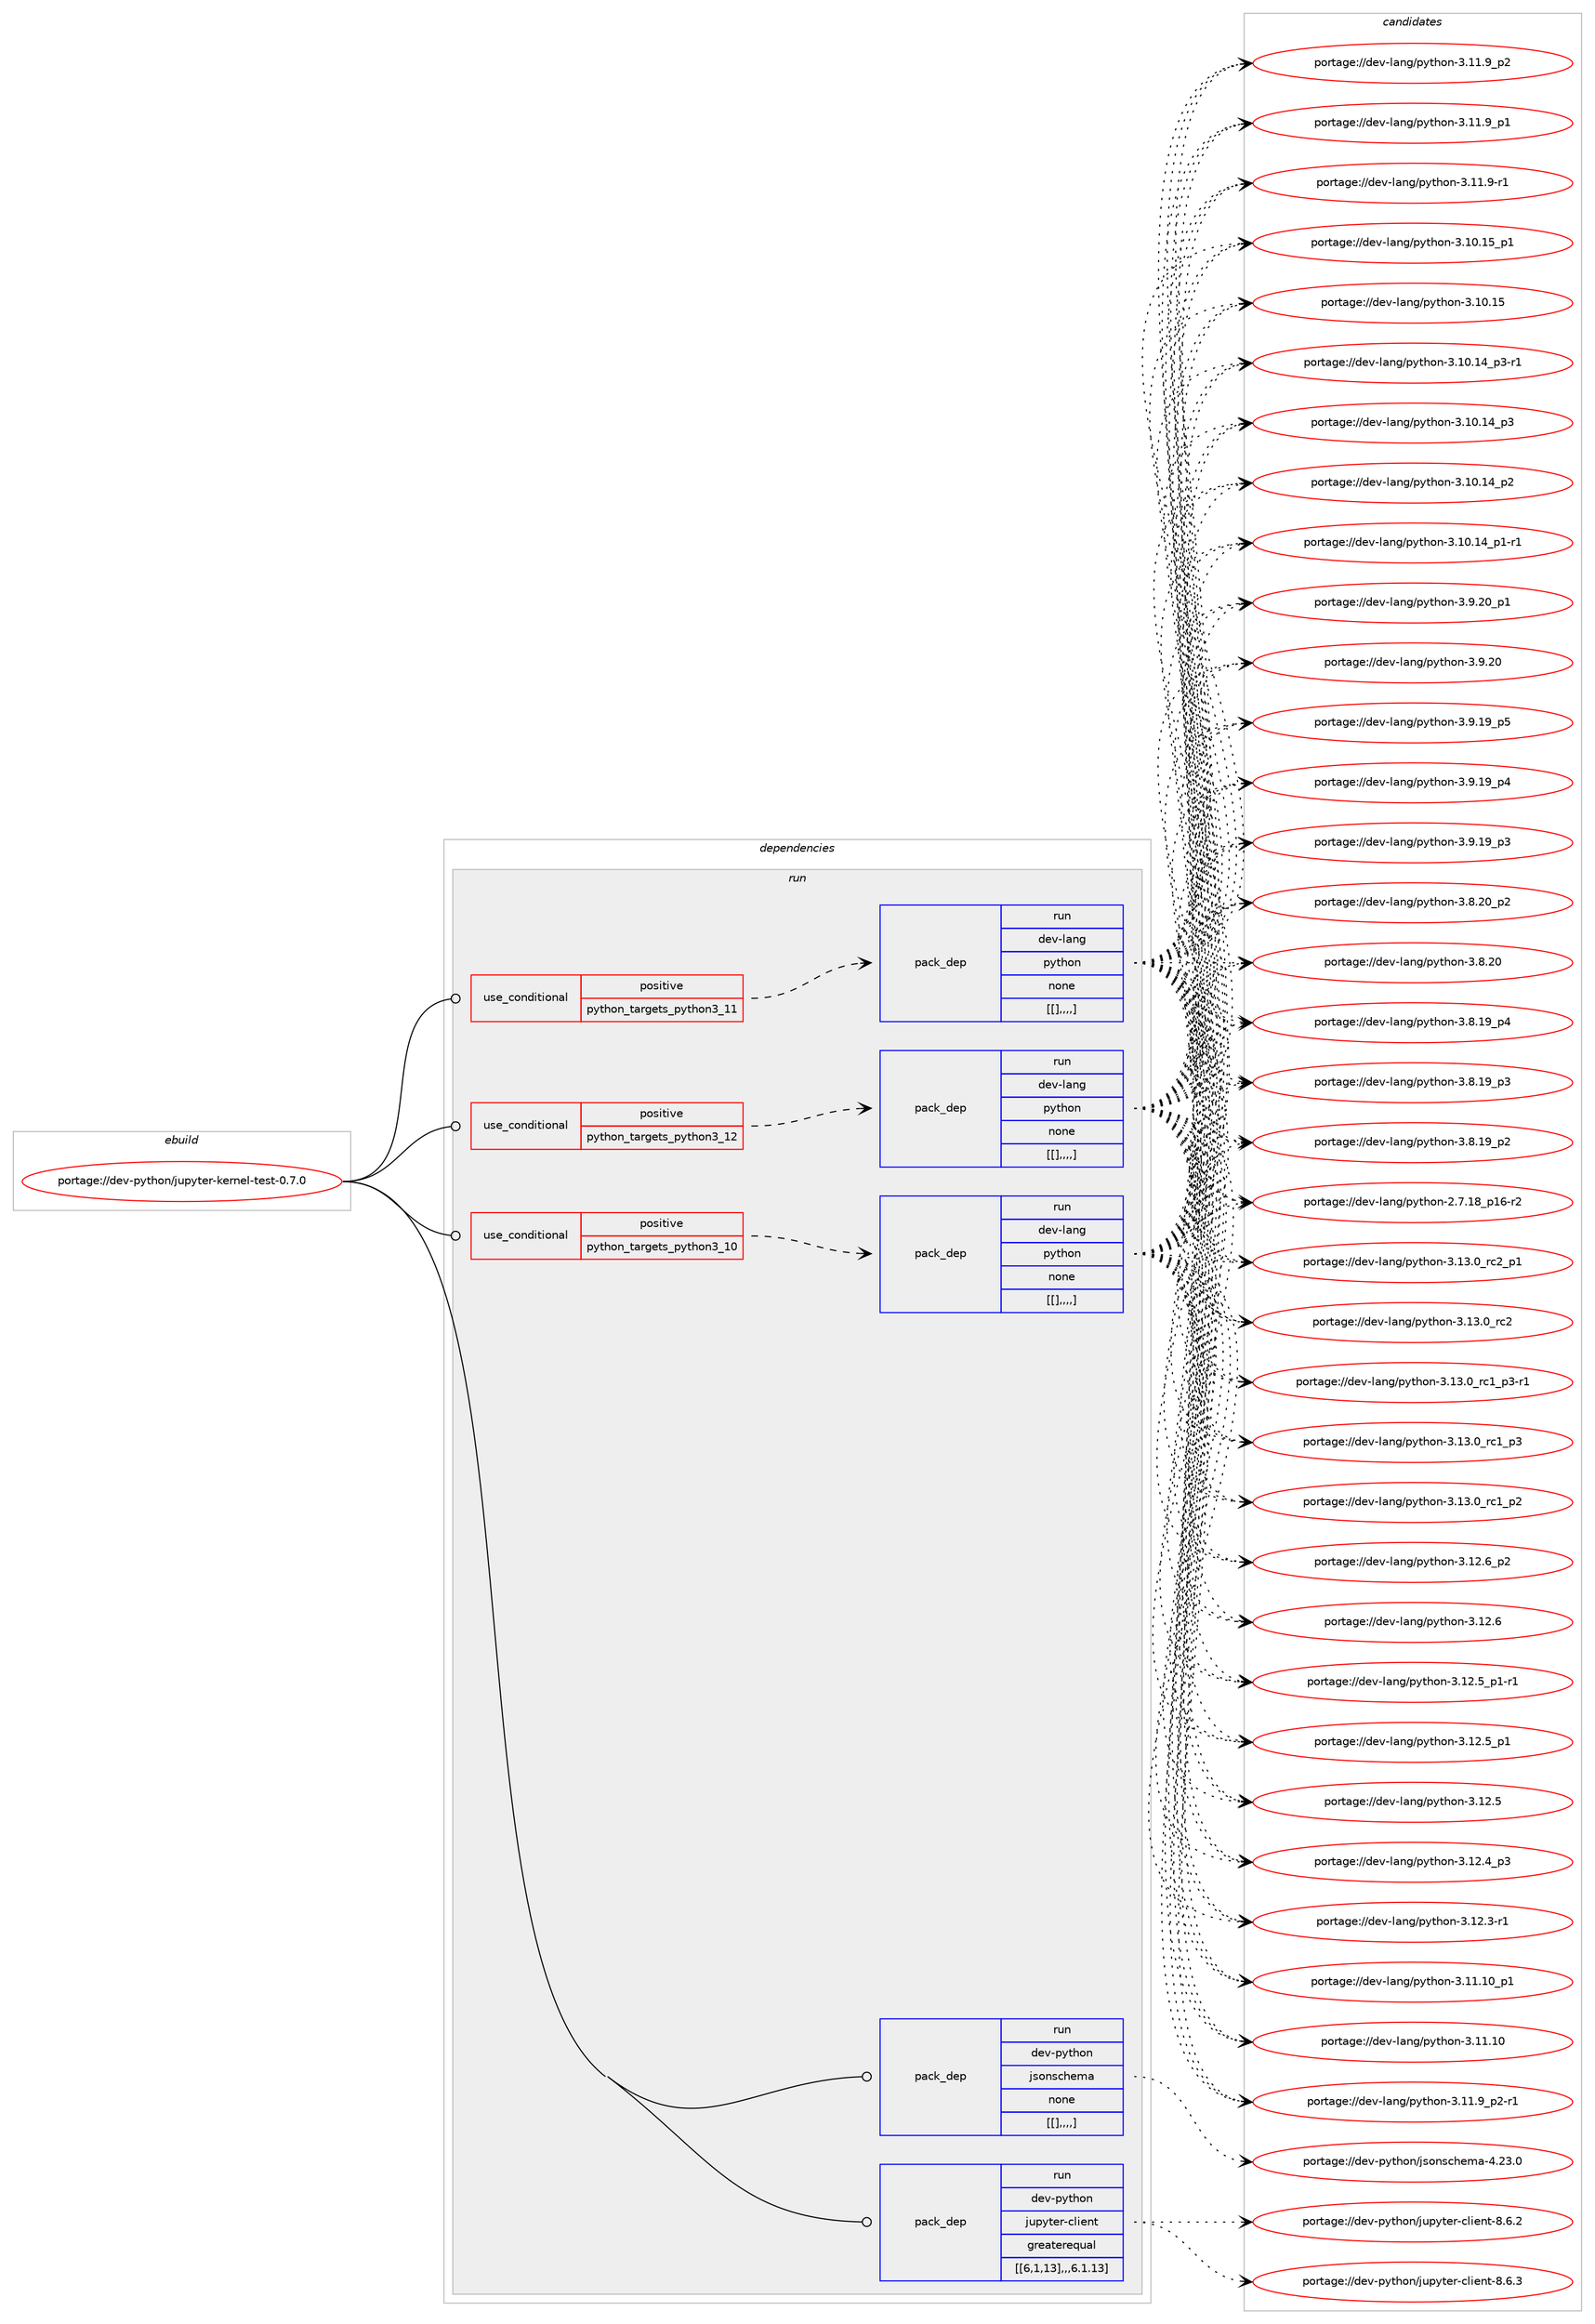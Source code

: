 digraph prolog {

# *************
# Graph options
# *************

newrank=true;
concentrate=true;
compound=true;
graph [rankdir=LR,fontname=Helvetica,fontsize=10,ranksep=1.5];#, ranksep=2.5, nodesep=0.2];
edge  [arrowhead=vee];
node  [fontname=Helvetica,fontsize=10];

# **********
# The ebuild
# **********

subgraph cluster_leftcol {
color=gray;
label=<<i>ebuild</i>>;
id [label="portage://dev-python/jupyter-kernel-test-0.7.0", color=red, width=4, href="../dev-python/jupyter-kernel-test-0.7.0.svg"];
}

# ****************
# The dependencies
# ****************

subgraph cluster_midcol {
color=gray;
label=<<i>dependencies</i>>;
subgraph cluster_compile {
fillcolor="#eeeeee";
style=filled;
label=<<i>compile</i>>;
}
subgraph cluster_compileandrun {
fillcolor="#eeeeee";
style=filled;
label=<<i>compile and run</i>>;
}
subgraph cluster_run {
fillcolor="#eeeeee";
style=filled;
label=<<i>run</i>>;
subgraph cond35184 {
dependency151129 [label=<<TABLE BORDER="0" CELLBORDER="1" CELLSPACING="0" CELLPADDING="4"><TR><TD ROWSPAN="3" CELLPADDING="10">use_conditional</TD></TR><TR><TD>positive</TD></TR><TR><TD>python_targets_python3_10</TD></TR></TABLE>>, shape=none, color=red];
subgraph pack114731 {
dependency151130 [label=<<TABLE BORDER="0" CELLBORDER="1" CELLSPACING="0" CELLPADDING="4" WIDTH="220"><TR><TD ROWSPAN="6" CELLPADDING="30">pack_dep</TD></TR><TR><TD WIDTH="110">run</TD></TR><TR><TD>dev-lang</TD></TR><TR><TD>python</TD></TR><TR><TD>none</TD></TR><TR><TD>[[],,,,]</TD></TR></TABLE>>, shape=none, color=blue];
}
dependency151129:e -> dependency151130:w [weight=20,style="dashed",arrowhead="vee"];
}
id:e -> dependency151129:w [weight=20,style="solid",arrowhead="odot"];
subgraph cond35185 {
dependency151131 [label=<<TABLE BORDER="0" CELLBORDER="1" CELLSPACING="0" CELLPADDING="4"><TR><TD ROWSPAN="3" CELLPADDING="10">use_conditional</TD></TR><TR><TD>positive</TD></TR><TR><TD>python_targets_python3_11</TD></TR></TABLE>>, shape=none, color=red];
subgraph pack114732 {
dependency151132 [label=<<TABLE BORDER="0" CELLBORDER="1" CELLSPACING="0" CELLPADDING="4" WIDTH="220"><TR><TD ROWSPAN="6" CELLPADDING="30">pack_dep</TD></TR><TR><TD WIDTH="110">run</TD></TR><TR><TD>dev-lang</TD></TR><TR><TD>python</TD></TR><TR><TD>none</TD></TR><TR><TD>[[],,,,]</TD></TR></TABLE>>, shape=none, color=blue];
}
dependency151131:e -> dependency151132:w [weight=20,style="dashed",arrowhead="vee"];
}
id:e -> dependency151131:w [weight=20,style="solid",arrowhead="odot"];
subgraph cond35186 {
dependency151133 [label=<<TABLE BORDER="0" CELLBORDER="1" CELLSPACING="0" CELLPADDING="4"><TR><TD ROWSPAN="3" CELLPADDING="10">use_conditional</TD></TR><TR><TD>positive</TD></TR><TR><TD>python_targets_python3_12</TD></TR></TABLE>>, shape=none, color=red];
subgraph pack114733 {
dependency151134 [label=<<TABLE BORDER="0" CELLBORDER="1" CELLSPACING="0" CELLPADDING="4" WIDTH="220"><TR><TD ROWSPAN="6" CELLPADDING="30">pack_dep</TD></TR><TR><TD WIDTH="110">run</TD></TR><TR><TD>dev-lang</TD></TR><TR><TD>python</TD></TR><TR><TD>none</TD></TR><TR><TD>[[],,,,]</TD></TR></TABLE>>, shape=none, color=blue];
}
dependency151133:e -> dependency151134:w [weight=20,style="dashed",arrowhead="vee"];
}
id:e -> dependency151133:w [weight=20,style="solid",arrowhead="odot"];
subgraph pack114734 {
dependency151135 [label=<<TABLE BORDER="0" CELLBORDER="1" CELLSPACING="0" CELLPADDING="4" WIDTH="220"><TR><TD ROWSPAN="6" CELLPADDING="30">pack_dep</TD></TR><TR><TD WIDTH="110">run</TD></TR><TR><TD>dev-python</TD></TR><TR><TD>jsonschema</TD></TR><TR><TD>none</TD></TR><TR><TD>[[],,,,]</TD></TR></TABLE>>, shape=none, color=blue];
}
id:e -> dependency151135:w [weight=20,style="solid",arrowhead="odot"];
subgraph pack114735 {
dependency151136 [label=<<TABLE BORDER="0" CELLBORDER="1" CELLSPACING="0" CELLPADDING="4" WIDTH="220"><TR><TD ROWSPAN="6" CELLPADDING="30">pack_dep</TD></TR><TR><TD WIDTH="110">run</TD></TR><TR><TD>dev-python</TD></TR><TR><TD>jupyter-client</TD></TR><TR><TD>greaterequal</TD></TR><TR><TD>[[6,1,13],,,6.1.13]</TD></TR></TABLE>>, shape=none, color=blue];
}
id:e -> dependency151136:w [weight=20,style="solid",arrowhead="odot"];
}
}

# **************
# The candidates
# **************

subgraph cluster_choices {
rank=same;
color=gray;
label=<<i>candidates</i>>;

subgraph choice114731 {
color=black;
nodesep=1;
choice100101118451089711010347112121116104111110455146495146489511499509511249 [label="portage://dev-lang/python-3.13.0_rc2_p1", color=red, width=4,href="../dev-lang/python-3.13.0_rc2_p1.svg"];
choice10010111845108971101034711212111610411111045514649514648951149950 [label="portage://dev-lang/python-3.13.0_rc2", color=red, width=4,href="../dev-lang/python-3.13.0_rc2.svg"];
choice1001011184510897110103471121211161041111104551464951464895114994995112514511449 [label="portage://dev-lang/python-3.13.0_rc1_p3-r1", color=red, width=4,href="../dev-lang/python-3.13.0_rc1_p3-r1.svg"];
choice100101118451089711010347112121116104111110455146495146489511499499511251 [label="portage://dev-lang/python-3.13.0_rc1_p3", color=red, width=4,href="../dev-lang/python-3.13.0_rc1_p3.svg"];
choice100101118451089711010347112121116104111110455146495146489511499499511250 [label="portage://dev-lang/python-3.13.0_rc1_p2", color=red, width=4,href="../dev-lang/python-3.13.0_rc1_p2.svg"];
choice100101118451089711010347112121116104111110455146495046549511250 [label="portage://dev-lang/python-3.12.6_p2", color=red, width=4,href="../dev-lang/python-3.12.6_p2.svg"];
choice10010111845108971101034711212111610411111045514649504654 [label="portage://dev-lang/python-3.12.6", color=red, width=4,href="../dev-lang/python-3.12.6.svg"];
choice1001011184510897110103471121211161041111104551464950465395112494511449 [label="portage://dev-lang/python-3.12.5_p1-r1", color=red, width=4,href="../dev-lang/python-3.12.5_p1-r1.svg"];
choice100101118451089711010347112121116104111110455146495046539511249 [label="portage://dev-lang/python-3.12.5_p1", color=red, width=4,href="../dev-lang/python-3.12.5_p1.svg"];
choice10010111845108971101034711212111610411111045514649504653 [label="portage://dev-lang/python-3.12.5", color=red, width=4,href="../dev-lang/python-3.12.5.svg"];
choice100101118451089711010347112121116104111110455146495046529511251 [label="portage://dev-lang/python-3.12.4_p3", color=red, width=4,href="../dev-lang/python-3.12.4_p3.svg"];
choice100101118451089711010347112121116104111110455146495046514511449 [label="portage://dev-lang/python-3.12.3-r1", color=red, width=4,href="../dev-lang/python-3.12.3-r1.svg"];
choice10010111845108971101034711212111610411111045514649494649489511249 [label="portage://dev-lang/python-3.11.10_p1", color=red, width=4,href="../dev-lang/python-3.11.10_p1.svg"];
choice1001011184510897110103471121211161041111104551464949464948 [label="portage://dev-lang/python-3.11.10", color=red, width=4,href="../dev-lang/python-3.11.10.svg"];
choice1001011184510897110103471121211161041111104551464949465795112504511449 [label="portage://dev-lang/python-3.11.9_p2-r1", color=red, width=4,href="../dev-lang/python-3.11.9_p2-r1.svg"];
choice100101118451089711010347112121116104111110455146494946579511250 [label="portage://dev-lang/python-3.11.9_p2", color=red, width=4,href="../dev-lang/python-3.11.9_p2.svg"];
choice100101118451089711010347112121116104111110455146494946579511249 [label="portage://dev-lang/python-3.11.9_p1", color=red, width=4,href="../dev-lang/python-3.11.9_p1.svg"];
choice100101118451089711010347112121116104111110455146494946574511449 [label="portage://dev-lang/python-3.11.9-r1", color=red, width=4,href="../dev-lang/python-3.11.9-r1.svg"];
choice10010111845108971101034711212111610411111045514649484649539511249 [label="portage://dev-lang/python-3.10.15_p1", color=red, width=4,href="../dev-lang/python-3.10.15_p1.svg"];
choice1001011184510897110103471121211161041111104551464948464953 [label="portage://dev-lang/python-3.10.15", color=red, width=4,href="../dev-lang/python-3.10.15.svg"];
choice100101118451089711010347112121116104111110455146494846495295112514511449 [label="portage://dev-lang/python-3.10.14_p3-r1", color=red, width=4,href="../dev-lang/python-3.10.14_p3-r1.svg"];
choice10010111845108971101034711212111610411111045514649484649529511251 [label="portage://dev-lang/python-3.10.14_p3", color=red, width=4,href="../dev-lang/python-3.10.14_p3.svg"];
choice10010111845108971101034711212111610411111045514649484649529511250 [label="portage://dev-lang/python-3.10.14_p2", color=red, width=4,href="../dev-lang/python-3.10.14_p2.svg"];
choice100101118451089711010347112121116104111110455146494846495295112494511449 [label="portage://dev-lang/python-3.10.14_p1-r1", color=red, width=4,href="../dev-lang/python-3.10.14_p1-r1.svg"];
choice100101118451089711010347112121116104111110455146574650489511249 [label="portage://dev-lang/python-3.9.20_p1", color=red, width=4,href="../dev-lang/python-3.9.20_p1.svg"];
choice10010111845108971101034711212111610411111045514657465048 [label="portage://dev-lang/python-3.9.20", color=red, width=4,href="../dev-lang/python-3.9.20.svg"];
choice100101118451089711010347112121116104111110455146574649579511253 [label="portage://dev-lang/python-3.9.19_p5", color=red, width=4,href="../dev-lang/python-3.9.19_p5.svg"];
choice100101118451089711010347112121116104111110455146574649579511252 [label="portage://dev-lang/python-3.9.19_p4", color=red, width=4,href="../dev-lang/python-3.9.19_p4.svg"];
choice100101118451089711010347112121116104111110455146574649579511251 [label="portage://dev-lang/python-3.9.19_p3", color=red, width=4,href="../dev-lang/python-3.9.19_p3.svg"];
choice100101118451089711010347112121116104111110455146564650489511250 [label="portage://dev-lang/python-3.8.20_p2", color=red, width=4,href="../dev-lang/python-3.8.20_p2.svg"];
choice10010111845108971101034711212111610411111045514656465048 [label="portage://dev-lang/python-3.8.20", color=red, width=4,href="../dev-lang/python-3.8.20.svg"];
choice100101118451089711010347112121116104111110455146564649579511252 [label="portage://dev-lang/python-3.8.19_p4", color=red, width=4,href="../dev-lang/python-3.8.19_p4.svg"];
choice100101118451089711010347112121116104111110455146564649579511251 [label="portage://dev-lang/python-3.8.19_p3", color=red, width=4,href="../dev-lang/python-3.8.19_p3.svg"];
choice100101118451089711010347112121116104111110455146564649579511250 [label="portage://dev-lang/python-3.8.19_p2", color=red, width=4,href="../dev-lang/python-3.8.19_p2.svg"];
choice100101118451089711010347112121116104111110455046554649569511249544511450 [label="portage://dev-lang/python-2.7.18_p16-r2", color=red, width=4,href="../dev-lang/python-2.7.18_p16-r2.svg"];
dependency151130:e -> choice100101118451089711010347112121116104111110455146495146489511499509511249:w [style=dotted,weight="100"];
dependency151130:e -> choice10010111845108971101034711212111610411111045514649514648951149950:w [style=dotted,weight="100"];
dependency151130:e -> choice1001011184510897110103471121211161041111104551464951464895114994995112514511449:w [style=dotted,weight="100"];
dependency151130:e -> choice100101118451089711010347112121116104111110455146495146489511499499511251:w [style=dotted,weight="100"];
dependency151130:e -> choice100101118451089711010347112121116104111110455146495146489511499499511250:w [style=dotted,weight="100"];
dependency151130:e -> choice100101118451089711010347112121116104111110455146495046549511250:w [style=dotted,weight="100"];
dependency151130:e -> choice10010111845108971101034711212111610411111045514649504654:w [style=dotted,weight="100"];
dependency151130:e -> choice1001011184510897110103471121211161041111104551464950465395112494511449:w [style=dotted,weight="100"];
dependency151130:e -> choice100101118451089711010347112121116104111110455146495046539511249:w [style=dotted,weight="100"];
dependency151130:e -> choice10010111845108971101034711212111610411111045514649504653:w [style=dotted,weight="100"];
dependency151130:e -> choice100101118451089711010347112121116104111110455146495046529511251:w [style=dotted,weight="100"];
dependency151130:e -> choice100101118451089711010347112121116104111110455146495046514511449:w [style=dotted,weight="100"];
dependency151130:e -> choice10010111845108971101034711212111610411111045514649494649489511249:w [style=dotted,weight="100"];
dependency151130:e -> choice1001011184510897110103471121211161041111104551464949464948:w [style=dotted,weight="100"];
dependency151130:e -> choice1001011184510897110103471121211161041111104551464949465795112504511449:w [style=dotted,weight="100"];
dependency151130:e -> choice100101118451089711010347112121116104111110455146494946579511250:w [style=dotted,weight="100"];
dependency151130:e -> choice100101118451089711010347112121116104111110455146494946579511249:w [style=dotted,weight="100"];
dependency151130:e -> choice100101118451089711010347112121116104111110455146494946574511449:w [style=dotted,weight="100"];
dependency151130:e -> choice10010111845108971101034711212111610411111045514649484649539511249:w [style=dotted,weight="100"];
dependency151130:e -> choice1001011184510897110103471121211161041111104551464948464953:w [style=dotted,weight="100"];
dependency151130:e -> choice100101118451089711010347112121116104111110455146494846495295112514511449:w [style=dotted,weight="100"];
dependency151130:e -> choice10010111845108971101034711212111610411111045514649484649529511251:w [style=dotted,weight="100"];
dependency151130:e -> choice10010111845108971101034711212111610411111045514649484649529511250:w [style=dotted,weight="100"];
dependency151130:e -> choice100101118451089711010347112121116104111110455146494846495295112494511449:w [style=dotted,weight="100"];
dependency151130:e -> choice100101118451089711010347112121116104111110455146574650489511249:w [style=dotted,weight="100"];
dependency151130:e -> choice10010111845108971101034711212111610411111045514657465048:w [style=dotted,weight="100"];
dependency151130:e -> choice100101118451089711010347112121116104111110455146574649579511253:w [style=dotted,weight="100"];
dependency151130:e -> choice100101118451089711010347112121116104111110455146574649579511252:w [style=dotted,weight="100"];
dependency151130:e -> choice100101118451089711010347112121116104111110455146574649579511251:w [style=dotted,weight="100"];
dependency151130:e -> choice100101118451089711010347112121116104111110455146564650489511250:w [style=dotted,weight="100"];
dependency151130:e -> choice10010111845108971101034711212111610411111045514656465048:w [style=dotted,weight="100"];
dependency151130:e -> choice100101118451089711010347112121116104111110455146564649579511252:w [style=dotted,weight="100"];
dependency151130:e -> choice100101118451089711010347112121116104111110455146564649579511251:w [style=dotted,weight="100"];
dependency151130:e -> choice100101118451089711010347112121116104111110455146564649579511250:w [style=dotted,weight="100"];
dependency151130:e -> choice100101118451089711010347112121116104111110455046554649569511249544511450:w [style=dotted,weight="100"];
}
subgraph choice114732 {
color=black;
nodesep=1;
choice100101118451089711010347112121116104111110455146495146489511499509511249 [label="portage://dev-lang/python-3.13.0_rc2_p1", color=red, width=4,href="../dev-lang/python-3.13.0_rc2_p1.svg"];
choice10010111845108971101034711212111610411111045514649514648951149950 [label="portage://dev-lang/python-3.13.0_rc2", color=red, width=4,href="../dev-lang/python-3.13.0_rc2.svg"];
choice1001011184510897110103471121211161041111104551464951464895114994995112514511449 [label="portage://dev-lang/python-3.13.0_rc1_p3-r1", color=red, width=4,href="../dev-lang/python-3.13.0_rc1_p3-r1.svg"];
choice100101118451089711010347112121116104111110455146495146489511499499511251 [label="portage://dev-lang/python-3.13.0_rc1_p3", color=red, width=4,href="../dev-lang/python-3.13.0_rc1_p3.svg"];
choice100101118451089711010347112121116104111110455146495146489511499499511250 [label="portage://dev-lang/python-3.13.0_rc1_p2", color=red, width=4,href="../dev-lang/python-3.13.0_rc1_p2.svg"];
choice100101118451089711010347112121116104111110455146495046549511250 [label="portage://dev-lang/python-3.12.6_p2", color=red, width=4,href="../dev-lang/python-3.12.6_p2.svg"];
choice10010111845108971101034711212111610411111045514649504654 [label="portage://dev-lang/python-3.12.6", color=red, width=4,href="../dev-lang/python-3.12.6.svg"];
choice1001011184510897110103471121211161041111104551464950465395112494511449 [label="portage://dev-lang/python-3.12.5_p1-r1", color=red, width=4,href="../dev-lang/python-3.12.5_p1-r1.svg"];
choice100101118451089711010347112121116104111110455146495046539511249 [label="portage://dev-lang/python-3.12.5_p1", color=red, width=4,href="../dev-lang/python-3.12.5_p1.svg"];
choice10010111845108971101034711212111610411111045514649504653 [label="portage://dev-lang/python-3.12.5", color=red, width=4,href="../dev-lang/python-3.12.5.svg"];
choice100101118451089711010347112121116104111110455146495046529511251 [label="portage://dev-lang/python-3.12.4_p3", color=red, width=4,href="../dev-lang/python-3.12.4_p3.svg"];
choice100101118451089711010347112121116104111110455146495046514511449 [label="portage://dev-lang/python-3.12.3-r1", color=red, width=4,href="../dev-lang/python-3.12.3-r1.svg"];
choice10010111845108971101034711212111610411111045514649494649489511249 [label="portage://dev-lang/python-3.11.10_p1", color=red, width=4,href="../dev-lang/python-3.11.10_p1.svg"];
choice1001011184510897110103471121211161041111104551464949464948 [label="portage://dev-lang/python-3.11.10", color=red, width=4,href="../dev-lang/python-3.11.10.svg"];
choice1001011184510897110103471121211161041111104551464949465795112504511449 [label="portage://dev-lang/python-3.11.9_p2-r1", color=red, width=4,href="../dev-lang/python-3.11.9_p2-r1.svg"];
choice100101118451089711010347112121116104111110455146494946579511250 [label="portage://dev-lang/python-3.11.9_p2", color=red, width=4,href="../dev-lang/python-3.11.9_p2.svg"];
choice100101118451089711010347112121116104111110455146494946579511249 [label="portage://dev-lang/python-3.11.9_p1", color=red, width=4,href="../dev-lang/python-3.11.9_p1.svg"];
choice100101118451089711010347112121116104111110455146494946574511449 [label="portage://dev-lang/python-3.11.9-r1", color=red, width=4,href="../dev-lang/python-3.11.9-r1.svg"];
choice10010111845108971101034711212111610411111045514649484649539511249 [label="portage://dev-lang/python-3.10.15_p1", color=red, width=4,href="../dev-lang/python-3.10.15_p1.svg"];
choice1001011184510897110103471121211161041111104551464948464953 [label="portage://dev-lang/python-3.10.15", color=red, width=4,href="../dev-lang/python-3.10.15.svg"];
choice100101118451089711010347112121116104111110455146494846495295112514511449 [label="portage://dev-lang/python-3.10.14_p3-r1", color=red, width=4,href="../dev-lang/python-3.10.14_p3-r1.svg"];
choice10010111845108971101034711212111610411111045514649484649529511251 [label="portage://dev-lang/python-3.10.14_p3", color=red, width=4,href="../dev-lang/python-3.10.14_p3.svg"];
choice10010111845108971101034711212111610411111045514649484649529511250 [label="portage://dev-lang/python-3.10.14_p2", color=red, width=4,href="../dev-lang/python-3.10.14_p2.svg"];
choice100101118451089711010347112121116104111110455146494846495295112494511449 [label="portage://dev-lang/python-3.10.14_p1-r1", color=red, width=4,href="../dev-lang/python-3.10.14_p1-r1.svg"];
choice100101118451089711010347112121116104111110455146574650489511249 [label="portage://dev-lang/python-3.9.20_p1", color=red, width=4,href="../dev-lang/python-3.9.20_p1.svg"];
choice10010111845108971101034711212111610411111045514657465048 [label="portage://dev-lang/python-3.9.20", color=red, width=4,href="../dev-lang/python-3.9.20.svg"];
choice100101118451089711010347112121116104111110455146574649579511253 [label="portage://dev-lang/python-3.9.19_p5", color=red, width=4,href="../dev-lang/python-3.9.19_p5.svg"];
choice100101118451089711010347112121116104111110455146574649579511252 [label="portage://dev-lang/python-3.9.19_p4", color=red, width=4,href="../dev-lang/python-3.9.19_p4.svg"];
choice100101118451089711010347112121116104111110455146574649579511251 [label="portage://dev-lang/python-3.9.19_p3", color=red, width=4,href="../dev-lang/python-3.9.19_p3.svg"];
choice100101118451089711010347112121116104111110455146564650489511250 [label="portage://dev-lang/python-3.8.20_p2", color=red, width=4,href="../dev-lang/python-3.8.20_p2.svg"];
choice10010111845108971101034711212111610411111045514656465048 [label="portage://dev-lang/python-3.8.20", color=red, width=4,href="../dev-lang/python-3.8.20.svg"];
choice100101118451089711010347112121116104111110455146564649579511252 [label="portage://dev-lang/python-3.8.19_p4", color=red, width=4,href="../dev-lang/python-3.8.19_p4.svg"];
choice100101118451089711010347112121116104111110455146564649579511251 [label="portage://dev-lang/python-3.8.19_p3", color=red, width=4,href="../dev-lang/python-3.8.19_p3.svg"];
choice100101118451089711010347112121116104111110455146564649579511250 [label="portage://dev-lang/python-3.8.19_p2", color=red, width=4,href="../dev-lang/python-3.8.19_p2.svg"];
choice100101118451089711010347112121116104111110455046554649569511249544511450 [label="portage://dev-lang/python-2.7.18_p16-r2", color=red, width=4,href="../dev-lang/python-2.7.18_p16-r2.svg"];
dependency151132:e -> choice100101118451089711010347112121116104111110455146495146489511499509511249:w [style=dotted,weight="100"];
dependency151132:e -> choice10010111845108971101034711212111610411111045514649514648951149950:w [style=dotted,weight="100"];
dependency151132:e -> choice1001011184510897110103471121211161041111104551464951464895114994995112514511449:w [style=dotted,weight="100"];
dependency151132:e -> choice100101118451089711010347112121116104111110455146495146489511499499511251:w [style=dotted,weight="100"];
dependency151132:e -> choice100101118451089711010347112121116104111110455146495146489511499499511250:w [style=dotted,weight="100"];
dependency151132:e -> choice100101118451089711010347112121116104111110455146495046549511250:w [style=dotted,weight="100"];
dependency151132:e -> choice10010111845108971101034711212111610411111045514649504654:w [style=dotted,weight="100"];
dependency151132:e -> choice1001011184510897110103471121211161041111104551464950465395112494511449:w [style=dotted,weight="100"];
dependency151132:e -> choice100101118451089711010347112121116104111110455146495046539511249:w [style=dotted,weight="100"];
dependency151132:e -> choice10010111845108971101034711212111610411111045514649504653:w [style=dotted,weight="100"];
dependency151132:e -> choice100101118451089711010347112121116104111110455146495046529511251:w [style=dotted,weight="100"];
dependency151132:e -> choice100101118451089711010347112121116104111110455146495046514511449:w [style=dotted,weight="100"];
dependency151132:e -> choice10010111845108971101034711212111610411111045514649494649489511249:w [style=dotted,weight="100"];
dependency151132:e -> choice1001011184510897110103471121211161041111104551464949464948:w [style=dotted,weight="100"];
dependency151132:e -> choice1001011184510897110103471121211161041111104551464949465795112504511449:w [style=dotted,weight="100"];
dependency151132:e -> choice100101118451089711010347112121116104111110455146494946579511250:w [style=dotted,weight="100"];
dependency151132:e -> choice100101118451089711010347112121116104111110455146494946579511249:w [style=dotted,weight="100"];
dependency151132:e -> choice100101118451089711010347112121116104111110455146494946574511449:w [style=dotted,weight="100"];
dependency151132:e -> choice10010111845108971101034711212111610411111045514649484649539511249:w [style=dotted,weight="100"];
dependency151132:e -> choice1001011184510897110103471121211161041111104551464948464953:w [style=dotted,weight="100"];
dependency151132:e -> choice100101118451089711010347112121116104111110455146494846495295112514511449:w [style=dotted,weight="100"];
dependency151132:e -> choice10010111845108971101034711212111610411111045514649484649529511251:w [style=dotted,weight="100"];
dependency151132:e -> choice10010111845108971101034711212111610411111045514649484649529511250:w [style=dotted,weight="100"];
dependency151132:e -> choice100101118451089711010347112121116104111110455146494846495295112494511449:w [style=dotted,weight="100"];
dependency151132:e -> choice100101118451089711010347112121116104111110455146574650489511249:w [style=dotted,weight="100"];
dependency151132:e -> choice10010111845108971101034711212111610411111045514657465048:w [style=dotted,weight="100"];
dependency151132:e -> choice100101118451089711010347112121116104111110455146574649579511253:w [style=dotted,weight="100"];
dependency151132:e -> choice100101118451089711010347112121116104111110455146574649579511252:w [style=dotted,weight="100"];
dependency151132:e -> choice100101118451089711010347112121116104111110455146574649579511251:w [style=dotted,weight="100"];
dependency151132:e -> choice100101118451089711010347112121116104111110455146564650489511250:w [style=dotted,weight="100"];
dependency151132:e -> choice10010111845108971101034711212111610411111045514656465048:w [style=dotted,weight="100"];
dependency151132:e -> choice100101118451089711010347112121116104111110455146564649579511252:w [style=dotted,weight="100"];
dependency151132:e -> choice100101118451089711010347112121116104111110455146564649579511251:w [style=dotted,weight="100"];
dependency151132:e -> choice100101118451089711010347112121116104111110455146564649579511250:w [style=dotted,weight="100"];
dependency151132:e -> choice100101118451089711010347112121116104111110455046554649569511249544511450:w [style=dotted,weight="100"];
}
subgraph choice114733 {
color=black;
nodesep=1;
choice100101118451089711010347112121116104111110455146495146489511499509511249 [label="portage://dev-lang/python-3.13.0_rc2_p1", color=red, width=4,href="../dev-lang/python-3.13.0_rc2_p1.svg"];
choice10010111845108971101034711212111610411111045514649514648951149950 [label="portage://dev-lang/python-3.13.0_rc2", color=red, width=4,href="../dev-lang/python-3.13.0_rc2.svg"];
choice1001011184510897110103471121211161041111104551464951464895114994995112514511449 [label="portage://dev-lang/python-3.13.0_rc1_p3-r1", color=red, width=4,href="../dev-lang/python-3.13.0_rc1_p3-r1.svg"];
choice100101118451089711010347112121116104111110455146495146489511499499511251 [label="portage://dev-lang/python-3.13.0_rc1_p3", color=red, width=4,href="../dev-lang/python-3.13.0_rc1_p3.svg"];
choice100101118451089711010347112121116104111110455146495146489511499499511250 [label="portage://dev-lang/python-3.13.0_rc1_p2", color=red, width=4,href="../dev-lang/python-3.13.0_rc1_p2.svg"];
choice100101118451089711010347112121116104111110455146495046549511250 [label="portage://dev-lang/python-3.12.6_p2", color=red, width=4,href="../dev-lang/python-3.12.6_p2.svg"];
choice10010111845108971101034711212111610411111045514649504654 [label="portage://dev-lang/python-3.12.6", color=red, width=4,href="../dev-lang/python-3.12.6.svg"];
choice1001011184510897110103471121211161041111104551464950465395112494511449 [label="portage://dev-lang/python-3.12.5_p1-r1", color=red, width=4,href="../dev-lang/python-3.12.5_p1-r1.svg"];
choice100101118451089711010347112121116104111110455146495046539511249 [label="portage://dev-lang/python-3.12.5_p1", color=red, width=4,href="../dev-lang/python-3.12.5_p1.svg"];
choice10010111845108971101034711212111610411111045514649504653 [label="portage://dev-lang/python-3.12.5", color=red, width=4,href="../dev-lang/python-3.12.5.svg"];
choice100101118451089711010347112121116104111110455146495046529511251 [label="portage://dev-lang/python-3.12.4_p3", color=red, width=4,href="../dev-lang/python-3.12.4_p3.svg"];
choice100101118451089711010347112121116104111110455146495046514511449 [label="portage://dev-lang/python-3.12.3-r1", color=red, width=4,href="../dev-lang/python-3.12.3-r1.svg"];
choice10010111845108971101034711212111610411111045514649494649489511249 [label="portage://dev-lang/python-3.11.10_p1", color=red, width=4,href="../dev-lang/python-3.11.10_p1.svg"];
choice1001011184510897110103471121211161041111104551464949464948 [label="portage://dev-lang/python-3.11.10", color=red, width=4,href="../dev-lang/python-3.11.10.svg"];
choice1001011184510897110103471121211161041111104551464949465795112504511449 [label="portage://dev-lang/python-3.11.9_p2-r1", color=red, width=4,href="../dev-lang/python-3.11.9_p2-r1.svg"];
choice100101118451089711010347112121116104111110455146494946579511250 [label="portage://dev-lang/python-3.11.9_p2", color=red, width=4,href="../dev-lang/python-3.11.9_p2.svg"];
choice100101118451089711010347112121116104111110455146494946579511249 [label="portage://dev-lang/python-3.11.9_p1", color=red, width=4,href="../dev-lang/python-3.11.9_p1.svg"];
choice100101118451089711010347112121116104111110455146494946574511449 [label="portage://dev-lang/python-3.11.9-r1", color=red, width=4,href="../dev-lang/python-3.11.9-r1.svg"];
choice10010111845108971101034711212111610411111045514649484649539511249 [label="portage://dev-lang/python-3.10.15_p1", color=red, width=4,href="../dev-lang/python-3.10.15_p1.svg"];
choice1001011184510897110103471121211161041111104551464948464953 [label="portage://dev-lang/python-3.10.15", color=red, width=4,href="../dev-lang/python-3.10.15.svg"];
choice100101118451089711010347112121116104111110455146494846495295112514511449 [label="portage://dev-lang/python-3.10.14_p3-r1", color=red, width=4,href="../dev-lang/python-3.10.14_p3-r1.svg"];
choice10010111845108971101034711212111610411111045514649484649529511251 [label="portage://dev-lang/python-3.10.14_p3", color=red, width=4,href="../dev-lang/python-3.10.14_p3.svg"];
choice10010111845108971101034711212111610411111045514649484649529511250 [label="portage://dev-lang/python-3.10.14_p2", color=red, width=4,href="../dev-lang/python-3.10.14_p2.svg"];
choice100101118451089711010347112121116104111110455146494846495295112494511449 [label="portage://dev-lang/python-3.10.14_p1-r1", color=red, width=4,href="../dev-lang/python-3.10.14_p1-r1.svg"];
choice100101118451089711010347112121116104111110455146574650489511249 [label="portage://dev-lang/python-3.9.20_p1", color=red, width=4,href="../dev-lang/python-3.9.20_p1.svg"];
choice10010111845108971101034711212111610411111045514657465048 [label="portage://dev-lang/python-3.9.20", color=red, width=4,href="../dev-lang/python-3.9.20.svg"];
choice100101118451089711010347112121116104111110455146574649579511253 [label="portage://dev-lang/python-3.9.19_p5", color=red, width=4,href="../dev-lang/python-3.9.19_p5.svg"];
choice100101118451089711010347112121116104111110455146574649579511252 [label="portage://dev-lang/python-3.9.19_p4", color=red, width=4,href="../dev-lang/python-3.9.19_p4.svg"];
choice100101118451089711010347112121116104111110455146574649579511251 [label="portage://dev-lang/python-3.9.19_p3", color=red, width=4,href="../dev-lang/python-3.9.19_p3.svg"];
choice100101118451089711010347112121116104111110455146564650489511250 [label="portage://dev-lang/python-3.8.20_p2", color=red, width=4,href="../dev-lang/python-3.8.20_p2.svg"];
choice10010111845108971101034711212111610411111045514656465048 [label="portage://dev-lang/python-3.8.20", color=red, width=4,href="../dev-lang/python-3.8.20.svg"];
choice100101118451089711010347112121116104111110455146564649579511252 [label="portage://dev-lang/python-3.8.19_p4", color=red, width=4,href="../dev-lang/python-3.8.19_p4.svg"];
choice100101118451089711010347112121116104111110455146564649579511251 [label="portage://dev-lang/python-3.8.19_p3", color=red, width=4,href="../dev-lang/python-3.8.19_p3.svg"];
choice100101118451089711010347112121116104111110455146564649579511250 [label="portage://dev-lang/python-3.8.19_p2", color=red, width=4,href="../dev-lang/python-3.8.19_p2.svg"];
choice100101118451089711010347112121116104111110455046554649569511249544511450 [label="portage://dev-lang/python-2.7.18_p16-r2", color=red, width=4,href="../dev-lang/python-2.7.18_p16-r2.svg"];
dependency151134:e -> choice100101118451089711010347112121116104111110455146495146489511499509511249:w [style=dotted,weight="100"];
dependency151134:e -> choice10010111845108971101034711212111610411111045514649514648951149950:w [style=dotted,weight="100"];
dependency151134:e -> choice1001011184510897110103471121211161041111104551464951464895114994995112514511449:w [style=dotted,weight="100"];
dependency151134:e -> choice100101118451089711010347112121116104111110455146495146489511499499511251:w [style=dotted,weight="100"];
dependency151134:e -> choice100101118451089711010347112121116104111110455146495146489511499499511250:w [style=dotted,weight="100"];
dependency151134:e -> choice100101118451089711010347112121116104111110455146495046549511250:w [style=dotted,weight="100"];
dependency151134:e -> choice10010111845108971101034711212111610411111045514649504654:w [style=dotted,weight="100"];
dependency151134:e -> choice1001011184510897110103471121211161041111104551464950465395112494511449:w [style=dotted,weight="100"];
dependency151134:e -> choice100101118451089711010347112121116104111110455146495046539511249:w [style=dotted,weight="100"];
dependency151134:e -> choice10010111845108971101034711212111610411111045514649504653:w [style=dotted,weight="100"];
dependency151134:e -> choice100101118451089711010347112121116104111110455146495046529511251:w [style=dotted,weight="100"];
dependency151134:e -> choice100101118451089711010347112121116104111110455146495046514511449:w [style=dotted,weight="100"];
dependency151134:e -> choice10010111845108971101034711212111610411111045514649494649489511249:w [style=dotted,weight="100"];
dependency151134:e -> choice1001011184510897110103471121211161041111104551464949464948:w [style=dotted,weight="100"];
dependency151134:e -> choice1001011184510897110103471121211161041111104551464949465795112504511449:w [style=dotted,weight="100"];
dependency151134:e -> choice100101118451089711010347112121116104111110455146494946579511250:w [style=dotted,weight="100"];
dependency151134:e -> choice100101118451089711010347112121116104111110455146494946579511249:w [style=dotted,weight="100"];
dependency151134:e -> choice100101118451089711010347112121116104111110455146494946574511449:w [style=dotted,weight="100"];
dependency151134:e -> choice10010111845108971101034711212111610411111045514649484649539511249:w [style=dotted,weight="100"];
dependency151134:e -> choice1001011184510897110103471121211161041111104551464948464953:w [style=dotted,weight="100"];
dependency151134:e -> choice100101118451089711010347112121116104111110455146494846495295112514511449:w [style=dotted,weight="100"];
dependency151134:e -> choice10010111845108971101034711212111610411111045514649484649529511251:w [style=dotted,weight="100"];
dependency151134:e -> choice10010111845108971101034711212111610411111045514649484649529511250:w [style=dotted,weight="100"];
dependency151134:e -> choice100101118451089711010347112121116104111110455146494846495295112494511449:w [style=dotted,weight="100"];
dependency151134:e -> choice100101118451089711010347112121116104111110455146574650489511249:w [style=dotted,weight="100"];
dependency151134:e -> choice10010111845108971101034711212111610411111045514657465048:w [style=dotted,weight="100"];
dependency151134:e -> choice100101118451089711010347112121116104111110455146574649579511253:w [style=dotted,weight="100"];
dependency151134:e -> choice100101118451089711010347112121116104111110455146574649579511252:w [style=dotted,weight="100"];
dependency151134:e -> choice100101118451089711010347112121116104111110455146574649579511251:w [style=dotted,weight="100"];
dependency151134:e -> choice100101118451089711010347112121116104111110455146564650489511250:w [style=dotted,weight="100"];
dependency151134:e -> choice10010111845108971101034711212111610411111045514656465048:w [style=dotted,weight="100"];
dependency151134:e -> choice100101118451089711010347112121116104111110455146564649579511252:w [style=dotted,weight="100"];
dependency151134:e -> choice100101118451089711010347112121116104111110455146564649579511251:w [style=dotted,weight="100"];
dependency151134:e -> choice100101118451089711010347112121116104111110455146564649579511250:w [style=dotted,weight="100"];
dependency151134:e -> choice100101118451089711010347112121116104111110455046554649569511249544511450:w [style=dotted,weight="100"];
}
subgraph choice114734 {
color=black;
nodesep=1;
choice1001011184511212111610411111047106115111110115991041011099745524650514648 [label="portage://dev-python/jsonschema-4.23.0", color=red, width=4,href="../dev-python/jsonschema-4.23.0.svg"];
dependency151135:e -> choice1001011184511212111610411111047106115111110115991041011099745524650514648:w [style=dotted,weight="100"];
}
subgraph choice114735 {
color=black;
nodesep=1;
choice10010111845112121116104111110471061171121211161011144599108105101110116455646544651 [label="portage://dev-python/jupyter-client-8.6.3", color=red, width=4,href="../dev-python/jupyter-client-8.6.3.svg"];
choice10010111845112121116104111110471061171121211161011144599108105101110116455646544650 [label="portage://dev-python/jupyter-client-8.6.2", color=red, width=4,href="../dev-python/jupyter-client-8.6.2.svg"];
dependency151136:e -> choice10010111845112121116104111110471061171121211161011144599108105101110116455646544651:w [style=dotted,weight="100"];
dependency151136:e -> choice10010111845112121116104111110471061171121211161011144599108105101110116455646544650:w [style=dotted,weight="100"];
}
}

}
